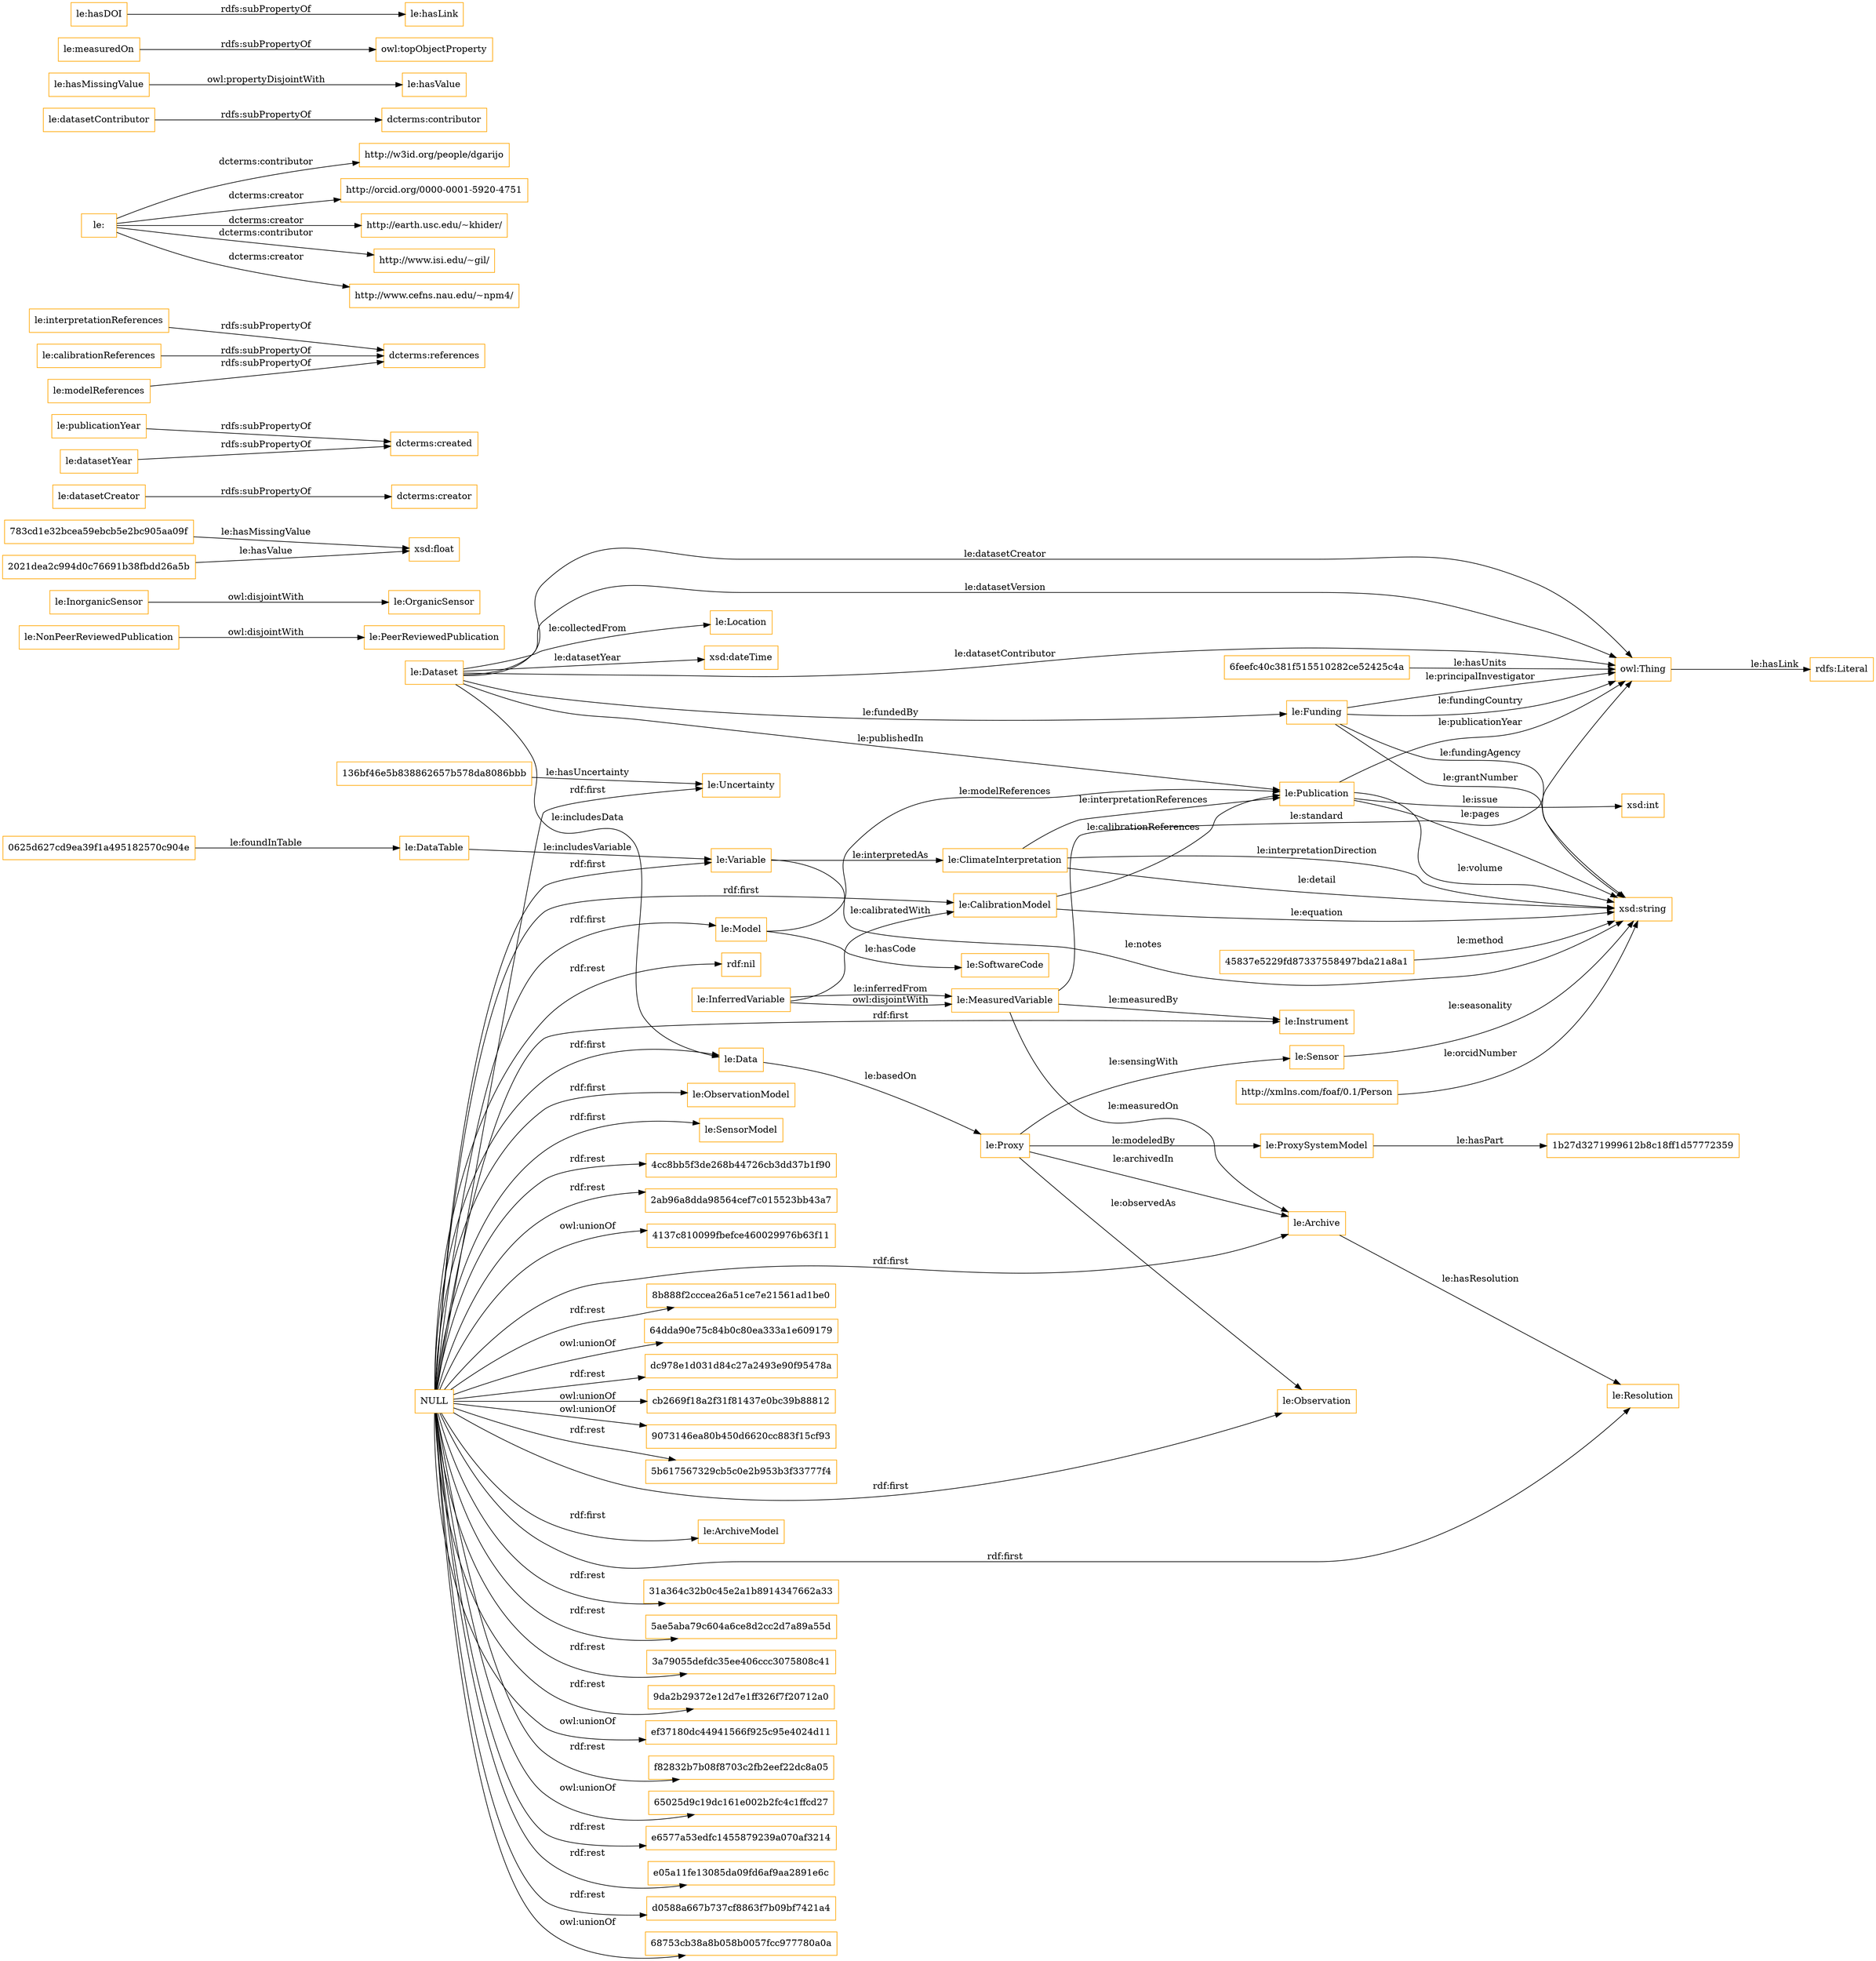 digraph ar2dtool_diagram { 
rankdir=LR;
size="1501"
node [shape = rectangle, color="orange"]; "le:Proxy" "le:ObservationModel" "le:NonPeerReviewedPublication" "le:Archive" "le:OrganicSensor" "136bf46e5b838862657b578da8086bbb" "le:SensorModel" "le:Uncertainty" "le:Variable" "le:Model" "le:PeerReviewedPublication" "le:Location" "le:InferredVariable" "le:Funding" "783cd1e32bcea59ebcb5e2bc905aa09f" "le:InorganicSensor" "http://xmlns.com/foaf/0.1/Person" "le:Publication" "le:Dataset" "le:Instrument" "le:SoftwareCode" "6feefc40c381f515510282ce52425c4a" "le:ClimateInterpretation" "le:ArchiveModel" "45837e5229fd87337558497bda21a8a1" "le:DataTable" "le:ProxySystemModel" "le:CalibrationModel" "le:MeasuredVariable" "le:Resolution" "le:Sensor" "le:Observation" "0625d627cd9ea39f1a495182570c904e" "1b27d3271999612b8c18ff1d57772359" "2021dea2c994d0c76691b38fbdd26a5b" "le:Data" ; /*classes style*/
	"le:datasetCreator" -> "dcterms:creator" [ label = "rdfs:subPropertyOf" ];
	"le:publicationYear" -> "dcterms:created" [ label = "rdfs:subPropertyOf" ];
	"le:interpretationReferences" -> "dcterms:references" [ label = "rdfs:subPropertyOf" ];
	"le:" -> "http://w3id.org/people/dgarijo" [ label = "dcterms:contributor" ];
	"le:" -> "http://orcid.org/0000-0001-5920-4751" [ label = "dcterms:creator" ];
	"le:" -> "http://earth.usc.edu/~khider/" [ label = "dcterms:creator" ];
	"le:" -> "http://www.isi.edu/~gil/" [ label = "dcterms:contributor" ];
	"le:" -> "http://www.cefns.nau.edu/~npm4/" [ label = "dcterms:creator" ];
	"le:InferredVariable" -> "le:MeasuredVariable" [ label = "owl:disjointWith" ];
	"le:datasetYear" -> "dcterms:created" [ label = "rdfs:subPropertyOf" ];
	"le:InorganicSensor" -> "le:OrganicSensor" [ label = "owl:disjointWith" ];
	"NULL" -> "le:ObservationModel" [ label = "rdf:first" ];
	"NULL" -> "31a364c32b0c45e2a1b8914347662a33" [ label = "rdf:rest" ];
	"NULL" -> "5ae5aba79c604a6ce8d2cc2d7a89a55d" [ label = "rdf:rest" ];
	"NULL" -> "3a79055defdc35ee406ccc3075808c41" [ label = "rdf:rest" ];
	"NULL" -> "9da2b29372e12d7e1ff326f7f20712a0" [ label = "rdf:rest" ];
	"NULL" -> "ef37180dc44941566f925c95e4024d11" [ label = "owl:unionOf" ];
	"NULL" -> "f82832b7b08f8703c2fb2eef22dc8a05" [ label = "rdf:rest" ];
	"NULL" -> "65025d9c19dc161e002b2fc4c1ffcd27" [ label = "owl:unionOf" ];
	"NULL" -> "le:Archive" [ label = "rdf:first" ];
	"NULL" -> "e6577a53edfc1455879239a070af3214" [ label = "rdf:rest" ];
	"NULL" -> "le:Resolution" [ label = "rdf:first" ];
	"NULL" -> "e05a11fe13085da09fd6af9aa2891e6c" [ label = "rdf:rest" ];
	"NULL" -> "d0588a667b737cf8863f7b09bf7421a4" [ label = "rdf:rest" ];
	"NULL" -> "le:Observation" [ label = "rdf:first" ];
	"NULL" -> "le:Variable" [ label = "rdf:first" ];
	"NULL" -> "68753cb38a8b058b0057fcc977780a0a" [ label = "owl:unionOf" ];
	"NULL" -> "rdf:nil" [ label = "rdf:rest" ];
	"NULL" -> "4cc8bb5f3de268b44726cb3dd37b1f90" [ label = "rdf:rest" ];
	"NULL" -> "le:Data" [ label = "rdf:first" ];
	"NULL" -> "2ab96a8dda98564cef7c015523bb43a7" [ label = "rdf:rest" ];
	"NULL" -> "le:SensorModel" [ label = "rdf:first" ];
	"NULL" -> "4137c810099fbefce460029976b63f11" [ label = "owl:unionOf" ];
	"NULL" -> "le:Instrument" [ label = "rdf:first" ];
	"NULL" -> "le:Uncertainty" [ label = "rdf:first" ];
	"NULL" -> "le:Model" [ label = "rdf:first" ];
	"NULL" -> "8b888f2cccea26a51ce7e21561ad1be0" [ label = "rdf:rest" ];
	"NULL" -> "64dda90e75c84b0c80ea333a1e609179" [ label = "owl:unionOf" ];
	"NULL" -> "dc978e1d031d84c27a2493e90f95478a" [ label = "rdf:rest" ];
	"NULL" -> "le:CalibrationModel" [ label = "rdf:first" ];
	"NULL" -> "cb2669f18a2f31f81437e0bc39b88812" [ label = "owl:unionOf" ];
	"NULL" -> "le:ArchiveModel" [ label = "rdf:first" ];
	"NULL" -> "9073146ea80b450d6620cc883f15cf93" [ label = "owl:unionOf" ];
	"NULL" -> "5b617567329cb5c0e2b953b3f33777f4" [ label = "rdf:rest" ];
	"le:datasetContributor" -> "dcterms:contributor" [ label = "rdfs:subPropertyOf" ];
	"le:calibrationReferences" -> "dcterms:references" [ label = "rdfs:subPropertyOf" ];
	"le:hasMissingValue" -> "le:hasValue" [ label = "owl:propertyDisjointWith" ];
	"le:NonPeerReviewedPublication" -> "le:PeerReviewedPublication" [ label = "owl:disjointWith" ];
	"le:measuredOn" -> "owl:topObjectProperty" [ label = "rdfs:subPropertyOf" ];
	"le:hasDOI" -> "le:hasLink" [ label = "rdfs:subPropertyOf" ];
	"le:modelReferences" -> "dcterms:references" [ label = "rdfs:subPropertyOf" ];
	"le:Publication" -> "xsd:string" [ label = "le:pages" ];
	"136bf46e5b838862657b578da8086bbb" -> "le:Uncertainty" [ label = "le:hasUncertainty" ];
	"le:Publication" -> "xsd:string" [ label = "le:volume" ];
	"le:Dataset" -> "owl:Thing" [ label = "le:datasetCreator" ];
	"le:InferredVariable" -> "le:CalibrationModel" [ label = "le:calibratedWith" ];
	"le:Model" -> "le:Publication" [ label = "le:modelReferences" ];
	"le:Dataset" -> "xsd:dateTime" [ label = "le:datasetYear" ];
	"2021dea2c994d0c76691b38fbdd26a5b" -> "xsd:float" [ label = "le:hasValue" ];
	"le:ClimateInterpretation" -> "xsd:string" [ label = "le:detail" ];
	"le:Dataset" -> "le:Data" [ label = "le:includesData" ];
	"le:Dataset" -> "le:Funding" [ label = "le:fundedBy" ];
	"le:Proxy" -> "le:Observation" [ label = "le:observedAs" ];
	"le:MeasuredVariable" -> "le:Archive" [ label = "le:measuredOn" ];
	"le:Publication" -> "owl:Thing" [ label = "le:publicationYear" ];
	"le:Funding" -> "owl:Thing" [ label = "le:fundingCountry" ];
	"783cd1e32bcea59ebcb5e2bc905aa09f" -> "xsd:float" [ label = "le:hasMissingValue" ];
	"le:ProxySystemModel" -> "1b27d3271999612b8c18ff1d57772359" [ label = "le:hasPart" ];
	"le:ClimateInterpretation" -> "xsd:string" [ label = "le:interpretationDirection" ];
	"le:Dataset" -> "le:Location" [ label = "le:collectedFrom" ];
	"le:MeasuredVariable" -> "owl:Thing" [ label = "le:standard" ];
	"le:Data" -> "le:Proxy" [ label = "le:basedOn" ];
	"le:Archive" -> "le:Resolution" [ label = "le:hasResolution" ];
	"le:Dataset" -> "owl:Thing" [ label = "le:datasetVersion" ];
	"owl:Thing" -> "rdfs:Literal" [ label = "le:hasLink" ];
	"http://xmlns.com/foaf/0.1/Person" -> "xsd:string" [ label = "le:orcidNumber" ];
	"le:Proxy" -> "le:Archive" [ label = "le:archivedIn" ];
	"0625d627cd9ea39f1a495182570c904e" -> "le:DataTable" [ label = "le:foundInTable" ];
	"45837e5229fd87337558497bda21a8a1" -> "xsd:string" [ label = "le:method" ];
	"le:DataTable" -> "le:Variable" [ label = "le:includesVariable" ];
	"le:Dataset" -> "owl:Thing" [ label = "le:datasetContributor" ];
	"le:Variable" -> "xsd:string" [ label = "le:notes" ];
	"le:CalibrationModel" -> "xsd:string" [ label = "le:equation" ];
	"le:Sensor" -> "xsd:string" [ label = "le:seasonality" ];
	"le:Funding" -> "owl:Thing" [ label = "le:principalInvestigator" ];
	"le:Model" -> "le:SoftwareCode" [ label = "le:hasCode" ];
	"le:Proxy" -> "le:Sensor" [ label = "le:sensingWith" ];
	"le:CalibrationModel" -> "le:Publication" [ label = "le:calibrationReferences" ];
	"le:Dataset" -> "le:Publication" [ label = "le:publishedIn" ];
	"le:Publication" -> "xsd:int" [ label = "le:issue" ];
	"le:InferredVariable" -> "le:MeasuredVariable" [ label = "le:inferredFrom" ];
	"le:Funding" -> "xsd:string" [ label = "le:fundingAgency" ];
	"6feefc40c381f515510282ce52425c4a" -> "owl:Thing" [ label = "le:hasUnits" ];
	"le:Proxy" -> "le:ProxySystemModel" [ label = "le:modeledBy" ];
	"le:Variable" -> "le:ClimateInterpretation" [ label = "le:interpretedAs" ];
	"le:Funding" -> "xsd:string" [ label = "le:grantNumber" ];
	"le:ClimateInterpretation" -> "le:Publication" [ label = "le:interpretationReferences" ];
	"le:MeasuredVariable" -> "le:Instrument" [ label = "le:measuredBy" ];

}
